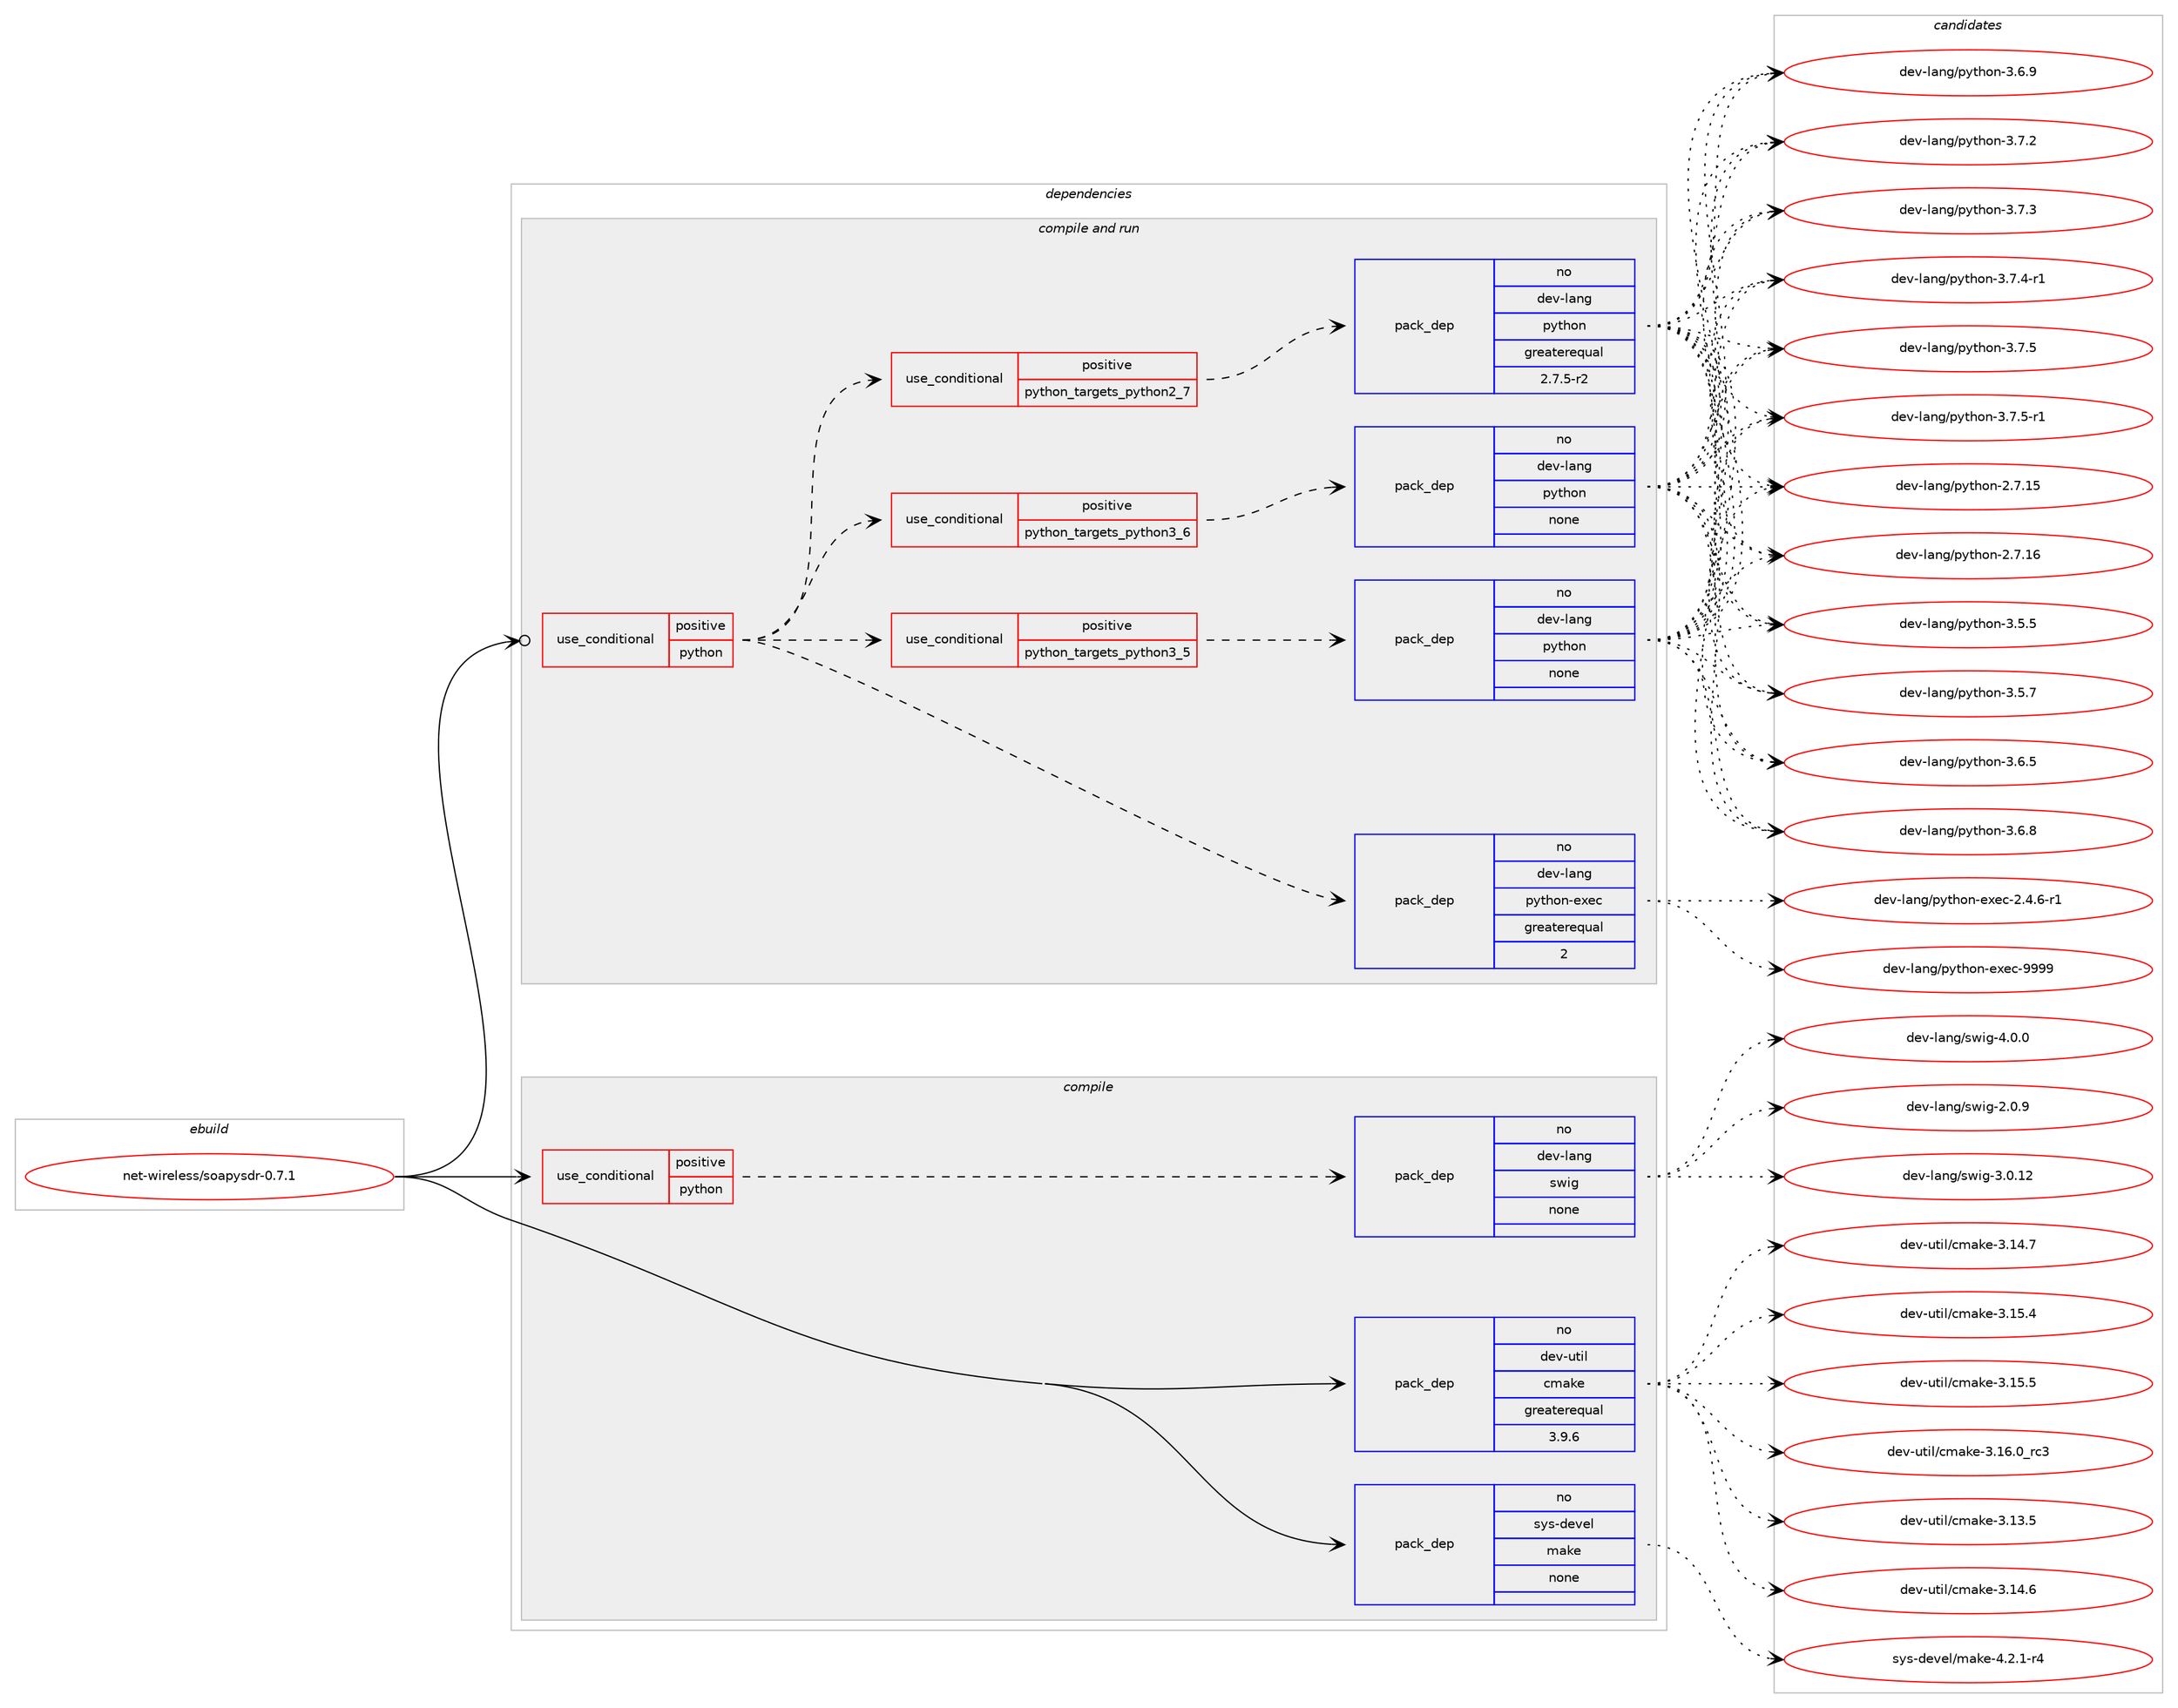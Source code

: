 digraph prolog {

# *************
# Graph options
# *************

newrank=true;
concentrate=true;
compound=true;
graph [rankdir=LR,fontname=Helvetica,fontsize=10,ranksep=1.5];#, ranksep=2.5, nodesep=0.2];
edge  [arrowhead=vee];
node  [fontname=Helvetica,fontsize=10];

# **********
# The ebuild
# **********

subgraph cluster_leftcol {
color=gray;
rank=same;
label=<<i>ebuild</i>>;
id [label="net-wireless/soapysdr-0.7.1", color=red, width=4, href="../net-wireless/soapysdr-0.7.1.svg"];
}

# ****************
# The dependencies
# ****************

subgraph cluster_midcol {
color=gray;
label=<<i>dependencies</i>>;
subgraph cluster_compile {
fillcolor="#eeeeee";
style=filled;
label=<<i>compile</i>>;
subgraph cond206133 {
dependency845197 [label=<<TABLE BORDER="0" CELLBORDER="1" CELLSPACING="0" CELLPADDING="4"><TR><TD ROWSPAN="3" CELLPADDING="10">use_conditional</TD></TR><TR><TD>positive</TD></TR><TR><TD>python</TD></TR></TABLE>>, shape=none, color=red];
subgraph pack624140 {
dependency845198 [label=<<TABLE BORDER="0" CELLBORDER="1" CELLSPACING="0" CELLPADDING="4" WIDTH="220"><TR><TD ROWSPAN="6" CELLPADDING="30">pack_dep</TD></TR><TR><TD WIDTH="110">no</TD></TR><TR><TD>dev-lang</TD></TR><TR><TD>swig</TD></TR><TR><TD>none</TD></TR><TR><TD></TD></TR></TABLE>>, shape=none, color=blue];
}
dependency845197:e -> dependency845198:w [weight=20,style="dashed",arrowhead="vee"];
}
id:e -> dependency845197:w [weight=20,style="solid",arrowhead="vee"];
subgraph pack624141 {
dependency845199 [label=<<TABLE BORDER="0" CELLBORDER="1" CELLSPACING="0" CELLPADDING="4" WIDTH="220"><TR><TD ROWSPAN="6" CELLPADDING="30">pack_dep</TD></TR><TR><TD WIDTH="110">no</TD></TR><TR><TD>dev-util</TD></TR><TR><TD>cmake</TD></TR><TR><TD>greaterequal</TD></TR><TR><TD>3.9.6</TD></TR></TABLE>>, shape=none, color=blue];
}
id:e -> dependency845199:w [weight=20,style="solid",arrowhead="vee"];
subgraph pack624142 {
dependency845200 [label=<<TABLE BORDER="0" CELLBORDER="1" CELLSPACING="0" CELLPADDING="4" WIDTH="220"><TR><TD ROWSPAN="6" CELLPADDING="30">pack_dep</TD></TR><TR><TD WIDTH="110">no</TD></TR><TR><TD>sys-devel</TD></TR><TR><TD>make</TD></TR><TR><TD>none</TD></TR><TR><TD></TD></TR></TABLE>>, shape=none, color=blue];
}
id:e -> dependency845200:w [weight=20,style="solid",arrowhead="vee"];
}
subgraph cluster_compileandrun {
fillcolor="#eeeeee";
style=filled;
label=<<i>compile and run</i>>;
subgraph cond206134 {
dependency845201 [label=<<TABLE BORDER="0" CELLBORDER="1" CELLSPACING="0" CELLPADDING="4"><TR><TD ROWSPAN="3" CELLPADDING="10">use_conditional</TD></TR><TR><TD>positive</TD></TR><TR><TD>python</TD></TR></TABLE>>, shape=none, color=red];
subgraph cond206135 {
dependency845202 [label=<<TABLE BORDER="0" CELLBORDER="1" CELLSPACING="0" CELLPADDING="4"><TR><TD ROWSPAN="3" CELLPADDING="10">use_conditional</TD></TR><TR><TD>positive</TD></TR><TR><TD>python_targets_python2_7</TD></TR></TABLE>>, shape=none, color=red];
subgraph pack624143 {
dependency845203 [label=<<TABLE BORDER="0" CELLBORDER="1" CELLSPACING="0" CELLPADDING="4" WIDTH="220"><TR><TD ROWSPAN="6" CELLPADDING="30">pack_dep</TD></TR><TR><TD WIDTH="110">no</TD></TR><TR><TD>dev-lang</TD></TR><TR><TD>python</TD></TR><TR><TD>greaterequal</TD></TR><TR><TD>2.7.5-r2</TD></TR></TABLE>>, shape=none, color=blue];
}
dependency845202:e -> dependency845203:w [weight=20,style="dashed",arrowhead="vee"];
}
dependency845201:e -> dependency845202:w [weight=20,style="dashed",arrowhead="vee"];
subgraph cond206136 {
dependency845204 [label=<<TABLE BORDER="0" CELLBORDER="1" CELLSPACING="0" CELLPADDING="4"><TR><TD ROWSPAN="3" CELLPADDING="10">use_conditional</TD></TR><TR><TD>positive</TD></TR><TR><TD>python_targets_python3_5</TD></TR></TABLE>>, shape=none, color=red];
subgraph pack624144 {
dependency845205 [label=<<TABLE BORDER="0" CELLBORDER="1" CELLSPACING="0" CELLPADDING="4" WIDTH="220"><TR><TD ROWSPAN="6" CELLPADDING="30">pack_dep</TD></TR><TR><TD WIDTH="110">no</TD></TR><TR><TD>dev-lang</TD></TR><TR><TD>python</TD></TR><TR><TD>none</TD></TR><TR><TD></TD></TR></TABLE>>, shape=none, color=blue];
}
dependency845204:e -> dependency845205:w [weight=20,style="dashed",arrowhead="vee"];
}
dependency845201:e -> dependency845204:w [weight=20,style="dashed",arrowhead="vee"];
subgraph cond206137 {
dependency845206 [label=<<TABLE BORDER="0" CELLBORDER="1" CELLSPACING="0" CELLPADDING="4"><TR><TD ROWSPAN="3" CELLPADDING="10">use_conditional</TD></TR><TR><TD>positive</TD></TR><TR><TD>python_targets_python3_6</TD></TR></TABLE>>, shape=none, color=red];
subgraph pack624145 {
dependency845207 [label=<<TABLE BORDER="0" CELLBORDER="1" CELLSPACING="0" CELLPADDING="4" WIDTH="220"><TR><TD ROWSPAN="6" CELLPADDING="30">pack_dep</TD></TR><TR><TD WIDTH="110">no</TD></TR><TR><TD>dev-lang</TD></TR><TR><TD>python</TD></TR><TR><TD>none</TD></TR><TR><TD></TD></TR></TABLE>>, shape=none, color=blue];
}
dependency845206:e -> dependency845207:w [weight=20,style="dashed",arrowhead="vee"];
}
dependency845201:e -> dependency845206:w [weight=20,style="dashed",arrowhead="vee"];
subgraph pack624146 {
dependency845208 [label=<<TABLE BORDER="0" CELLBORDER="1" CELLSPACING="0" CELLPADDING="4" WIDTH="220"><TR><TD ROWSPAN="6" CELLPADDING="30">pack_dep</TD></TR><TR><TD WIDTH="110">no</TD></TR><TR><TD>dev-lang</TD></TR><TR><TD>python-exec</TD></TR><TR><TD>greaterequal</TD></TR><TR><TD>2</TD></TR></TABLE>>, shape=none, color=blue];
}
dependency845201:e -> dependency845208:w [weight=20,style="dashed",arrowhead="vee"];
}
id:e -> dependency845201:w [weight=20,style="solid",arrowhead="odotvee"];
}
subgraph cluster_run {
fillcolor="#eeeeee";
style=filled;
label=<<i>run</i>>;
}
}

# **************
# The candidates
# **************

subgraph cluster_choices {
rank=same;
color=gray;
label=<<i>candidates</i>>;

subgraph choice624140 {
color=black;
nodesep=1;
choice100101118451089711010347115119105103455046484657 [label="dev-lang/swig-2.0.9", color=red, width=4,href="../dev-lang/swig-2.0.9.svg"];
choice10010111845108971101034711511910510345514648464950 [label="dev-lang/swig-3.0.12", color=red, width=4,href="../dev-lang/swig-3.0.12.svg"];
choice100101118451089711010347115119105103455246484648 [label="dev-lang/swig-4.0.0", color=red, width=4,href="../dev-lang/swig-4.0.0.svg"];
dependency845198:e -> choice100101118451089711010347115119105103455046484657:w [style=dotted,weight="100"];
dependency845198:e -> choice10010111845108971101034711511910510345514648464950:w [style=dotted,weight="100"];
dependency845198:e -> choice100101118451089711010347115119105103455246484648:w [style=dotted,weight="100"];
}
subgraph choice624141 {
color=black;
nodesep=1;
choice1001011184511711610510847991099710710145514649514653 [label="dev-util/cmake-3.13.5", color=red, width=4,href="../dev-util/cmake-3.13.5.svg"];
choice1001011184511711610510847991099710710145514649524654 [label="dev-util/cmake-3.14.6", color=red, width=4,href="../dev-util/cmake-3.14.6.svg"];
choice1001011184511711610510847991099710710145514649524655 [label="dev-util/cmake-3.14.7", color=red, width=4,href="../dev-util/cmake-3.14.7.svg"];
choice1001011184511711610510847991099710710145514649534652 [label="dev-util/cmake-3.15.4", color=red, width=4,href="../dev-util/cmake-3.15.4.svg"];
choice1001011184511711610510847991099710710145514649534653 [label="dev-util/cmake-3.15.5", color=red, width=4,href="../dev-util/cmake-3.15.5.svg"];
choice1001011184511711610510847991099710710145514649544648951149951 [label="dev-util/cmake-3.16.0_rc3", color=red, width=4,href="../dev-util/cmake-3.16.0_rc3.svg"];
dependency845199:e -> choice1001011184511711610510847991099710710145514649514653:w [style=dotted,weight="100"];
dependency845199:e -> choice1001011184511711610510847991099710710145514649524654:w [style=dotted,weight="100"];
dependency845199:e -> choice1001011184511711610510847991099710710145514649524655:w [style=dotted,weight="100"];
dependency845199:e -> choice1001011184511711610510847991099710710145514649534652:w [style=dotted,weight="100"];
dependency845199:e -> choice1001011184511711610510847991099710710145514649534653:w [style=dotted,weight="100"];
dependency845199:e -> choice1001011184511711610510847991099710710145514649544648951149951:w [style=dotted,weight="100"];
}
subgraph choice624142 {
color=black;
nodesep=1;
choice1151211154510010111810110847109971071014552465046494511452 [label="sys-devel/make-4.2.1-r4", color=red, width=4,href="../sys-devel/make-4.2.1-r4.svg"];
dependency845200:e -> choice1151211154510010111810110847109971071014552465046494511452:w [style=dotted,weight="100"];
}
subgraph choice624143 {
color=black;
nodesep=1;
choice10010111845108971101034711212111610411111045504655464953 [label="dev-lang/python-2.7.15", color=red, width=4,href="../dev-lang/python-2.7.15.svg"];
choice10010111845108971101034711212111610411111045504655464954 [label="dev-lang/python-2.7.16", color=red, width=4,href="../dev-lang/python-2.7.16.svg"];
choice100101118451089711010347112121116104111110455146534653 [label="dev-lang/python-3.5.5", color=red, width=4,href="../dev-lang/python-3.5.5.svg"];
choice100101118451089711010347112121116104111110455146534655 [label="dev-lang/python-3.5.7", color=red, width=4,href="../dev-lang/python-3.5.7.svg"];
choice100101118451089711010347112121116104111110455146544653 [label="dev-lang/python-3.6.5", color=red, width=4,href="../dev-lang/python-3.6.5.svg"];
choice100101118451089711010347112121116104111110455146544656 [label="dev-lang/python-3.6.8", color=red, width=4,href="../dev-lang/python-3.6.8.svg"];
choice100101118451089711010347112121116104111110455146544657 [label="dev-lang/python-3.6.9", color=red, width=4,href="../dev-lang/python-3.6.9.svg"];
choice100101118451089711010347112121116104111110455146554650 [label="dev-lang/python-3.7.2", color=red, width=4,href="../dev-lang/python-3.7.2.svg"];
choice100101118451089711010347112121116104111110455146554651 [label="dev-lang/python-3.7.3", color=red, width=4,href="../dev-lang/python-3.7.3.svg"];
choice1001011184510897110103471121211161041111104551465546524511449 [label="dev-lang/python-3.7.4-r1", color=red, width=4,href="../dev-lang/python-3.7.4-r1.svg"];
choice100101118451089711010347112121116104111110455146554653 [label="dev-lang/python-3.7.5", color=red, width=4,href="../dev-lang/python-3.7.5.svg"];
choice1001011184510897110103471121211161041111104551465546534511449 [label="dev-lang/python-3.7.5-r1", color=red, width=4,href="../dev-lang/python-3.7.5-r1.svg"];
dependency845203:e -> choice10010111845108971101034711212111610411111045504655464953:w [style=dotted,weight="100"];
dependency845203:e -> choice10010111845108971101034711212111610411111045504655464954:w [style=dotted,weight="100"];
dependency845203:e -> choice100101118451089711010347112121116104111110455146534653:w [style=dotted,weight="100"];
dependency845203:e -> choice100101118451089711010347112121116104111110455146534655:w [style=dotted,weight="100"];
dependency845203:e -> choice100101118451089711010347112121116104111110455146544653:w [style=dotted,weight="100"];
dependency845203:e -> choice100101118451089711010347112121116104111110455146544656:w [style=dotted,weight="100"];
dependency845203:e -> choice100101118451089711010347112121116104111110455146544657:w [style=dotted,weight="100"];
dependency845203:e -> choice100101118451089711010347112121116104111110455146554650:w [style=dotted,weight="100"];
dependency845203:e -> choice100101118451089711010347112121116104111110455146554651:w [style=dotted,weight="100"];
dependency845203:e -> choice1001011184510897110103471121211161041111104551465546524511449:w [style=dotted,weight="100"];
dependency845203:e -> choice100101118451089711010347112121116104111110455146554653:w [style=dotted,weight="100"];
dependency845203:e -> choice1001011184510897110103471121211161041111104551465546534511449:w [style=dotted,weight="100"];
}
subgraph choice624144 {
color=black;
nodesep=1;
choice10010111845108971101034711212111610411111045504655464953 [label="dev-lang/python-2.7.15", color=red, width=4,href="../dev-lang/python-2.7.15.svg"];
choice10010111845108971101034711212111610411111045504655464954 [label="dev-lang/python-2.7.16", color=red, width=4,href="../dev-lang/python-2.7.16.svg"];
choice100101118451089711010347112121116104111110455146534653 [label="dev-lang/python-3.5.5", color=red, width=4,href="../dev-lang/python-3.5.5.svg"];
choice100101118451089711010347112121116104111110455146534655 [label="dev-lang/python-3.5.7", color=red, width=4,href="../dev-lang/python-3.5.7.svg"];
choice100101118451089711010347112121116104111110455146544653 [label="dev-lang/python-3.6.5", color=red, width=4,href="../dev-lang/python-3.6.5.svg"];
choice100101118451089711010347112121116104111110455146544656 [label="dev-lang/python-3.6.8", color=red, width=4,href="../dev-lang/python-3.6.8.svg"];
choice100101118451089711010347112121116104111110455146544657 [label="dev-lang/python-3.6.9", color=red, width=4,href="../dev-lang/python-3.6.9.svg"];
choice100101118451089711010347112121116104111110455146554650 [label="dev-lang/python-3.7.2", color=red, width=4,href="../dev-lang/python-3.7.2.svg"];
choice100101118451089711010347112121116104111110455146554651 [label="dev-lang/python-3.7.3", color=red, width=4,href="../dev-lang/python-3.7.3.svg"];
choice1001011184510897110103471121211161041111104551465546524511449 [label="dev-lang/python-3.7.4-r1", color=red, width=4,href="../dev-lang/python-3.7.4-r1.svg"];
choice100101118451089711010347112121116104111110455146554653 [label="dev-lang/python-3.7.5", color=red, width=4,href="../dev-lang/python-3.7.5.svg"];
choice1001011184510897110103471121211161041111104551465546534511449 [label="dev-lang/python-3.7.5-r1", color=red, width=4,href="../dev-lang/python-3.7.5-r1.svg"];
dependency845205:e -> choice10010111845108971101034711212111610411111045504655464953:w [style=dotted,weight="100"];
dependency845205:e -> choice10010111845108971101034711212111610411111045504655464954:w [style=dotted,weight="100"];
dependency845205:e -> choice100101118451089711010347112121116104111110455146534653:w [style=dotted,weight="100"];
dependency845205:e -> choice100101118451089711010347112121116104111110455146534655:w [style=dotted,weight="100"];
dependency845205:e -> choice100101118451089711010347112121116104111110455146544653:w [style=dotted,weight="100"];
dependency845205:e -> choice100101118451089711010347112121116104111110455146544656:w [style=dotted,weight="100"];
dependency845205:e -> choice100101118451089711010347112121116104111110455146544657:w [style=dotted,weight="100"];
dependency845205:e -> choice100101118451089711010347112121116104111110455146554650:w [style=dotted,weight="100"];
dependency845205:e -> choice100101118451089711010347112121116104111110455146554651:w [style=dotted,weight="100"];
dependency845205:e -> choice1001011184510897110103471121211161041111104551465546524511449:w [style=dotted,weight="100"];
dependency845205:e -> choice100101118451089711010347112121116104111110455146554653:w [style=dotted,weight="100"];
dependency845205:e -> choice1001011184510897110103471121211161041111104551465546534511449:w [style=dotted,weight="100"];
}
subgraph choice624145 {
color=black;
nodesep=1;
choice10010111845108971101034711212111610411111045504655464953 [label="dev-lang/python-2.7.15", color=red, width=4,href="../dev-lang/python-2.7.15.svg"];
choice10010111845108971101034711212111610411111045504655464954 [label="dev-lang/python-2.7.16", color=red, width=4,href="../dev-lang/python-2.7.16.svg"];
choice100101118451089711010347112121116104111110455146534653 [label="dev-lang/python-3.5.5", color=red, width=4,href="../dev-lang/python-3.5.5.svg"];
choice100101118451089711010347112121116104111110455146534655 [label="dev-lang/python-3.5.7", color=red, width=4,href="../dev-lang/python-3.5.7.svg"];
choice100101118451089711010347112121116104111110455146544653 [label="dev-lang/python-3.6.5", color=red, width=4,href="../dev-lang/python-3.6.5.svg"];
choice100101118451089711010347112121116104111110455146544656 [label="dev-lang/python-3.6.8", color=red, width=4,href="../dev-lang/python-3.6.8.svg"];
choice100101118451089711010347112121116104111110455146544657 [label="dev-lang/python-3.6.9", color=red, width=4,href="../dev-lang/python-3.6.9.svg"];
choice100101118451089711010347112121116104111110455146554650 [label="dev-lang/python-3.7.2", color=red, width=4,href="../dev-lang/python-3.7.2.svg"];
choice100101118451089711010347112121116104111110455146554651 [label="dev-lang/python-3.7.3", color=red, width=4,href="../dev-lang/python-3.7.3.svg"];
choice1001011184510897110103471121211161041111104551465546524511449 [label="dev-lang/python-3.7.4-r1", color=red, width=4,href="../dev-lang/python-3.7.4-r1.svg"];
choice100101118451089711010347112121116104111110455146554653 [label="dev-lang/python-3.7.5", color=red, width=4,href="../dev-lang/python-3.7.5.svg"];
choice1001011184510897110103471121211161041111104551465546534511449 [label="dev-lang/python-3.7.5-r1", color=red, width=4,href="../dev-lang/python-3.7.5-r1.svg"];
dependency845207:e -> choice10010111845108971101034711212111610411111045504655464953:w [style=dotted,weight="100"];
dependency845207:e -> choice10010111845108971101034711212111610411111045504655464954:w [style=dotted,weight="100"];
dependency845207:e -> choice100101118451089711010347112121116104111110455146534653:w [style=dotted,weight="100"];
dependency845207:e -> choice100101118451089711010347112121116104111110455146534655:w [style=dotted,weight="100"];
dependency845207:e -> choice100101118451089711010347112121116104111110455146544653:w [style=dotted,weight="100"];
dependency845207:e -> choice100101118451089711010347112121116104111110455146544656:w [style=dotted,weight="100"];
dependency845207:e -> choice100101118451089711010347112121116104111110455146544657:w [style=dotted,weight="100"];
dependency845207:e -> choice100101118451089711010347112121116104111110455146554650:w [style=dotted,weight="100"];
dependency845207:e -> choice100101118451089711010347112121116104111110455146554651:w [style=dotted,weight="100"];
dependency845207:e -> choice1001011184510897110103471121211161041111104551465546524511449:w [style=dotted,weight="100"];
dependency845207:e -> choice100101118451089711010347112121116104111110455146554653:w [style=dotted,weight="100"];
dependency845207:e -> choice1001011184510897110103471121211161041111104551465546534511449:w [style=dotted,weight="100"];
}
subgraph choice624146 {
color=black;
nodesep=1;
choice10010111845108971101034711212111610411111045101120101994550465246544511449 [label="dev-lang/python-exec-2.4.6-r1", color=red, width=4,href="../dev-lang/python-exec-2.4.6-r1.svg"];
choice10010111845108971101034711212111610411111045101120101994557575757 [label="dev-lang/python-exec-9999", color=red, width=4,href="../dev-lang/python-exec-9999.svg"];
dependency845208:e -> choice10010111845108971101034711212111610411111045101120101994550465246544511449:w [style=dotted,weight="100"];
dependency845208:e -> choice10010111845108971101034711212111610411111045101120101994557575757:w [style=dotted,weight="100"];
}
}

}
